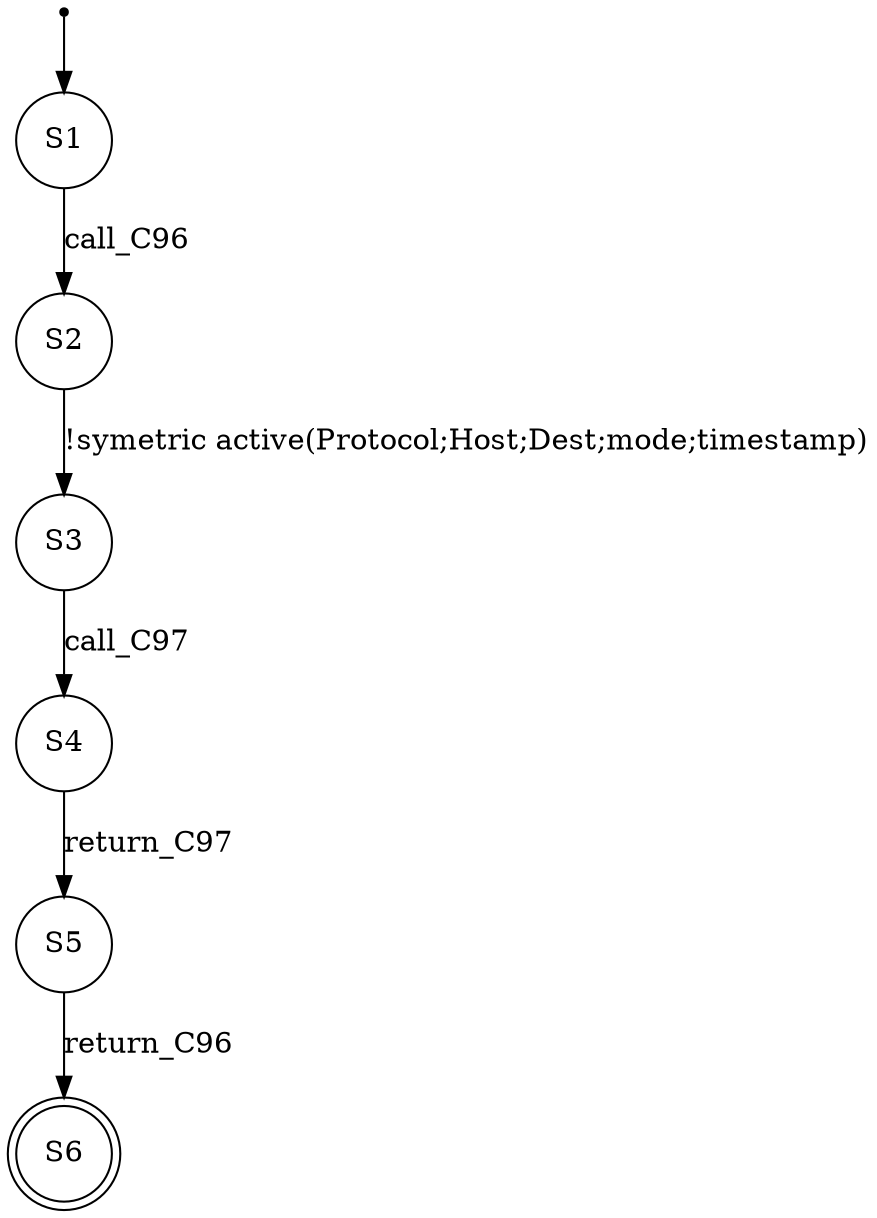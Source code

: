 digraph LTS {
S00[shape=point]
S1[label=S1,shape=circle];
S2[label=S2,shape=circle];
S3[label=S3,shape=circle];
S4[label=S4,shape=circle];
S5[label=S5,shape=circle];
S6[label=S6,shape=doublecircle];
S00 -> S1
S1 -> S2[label ="call_C96"];
S2 -> S3[label ="!symetric active(Protocol;Host;Dest;mode;timestamp)"];
S3 -> S4[label ="call_C97"];
S4 -> S5[label ="return_C97"];
S5 -> S6[label ="return_C96"];
}

